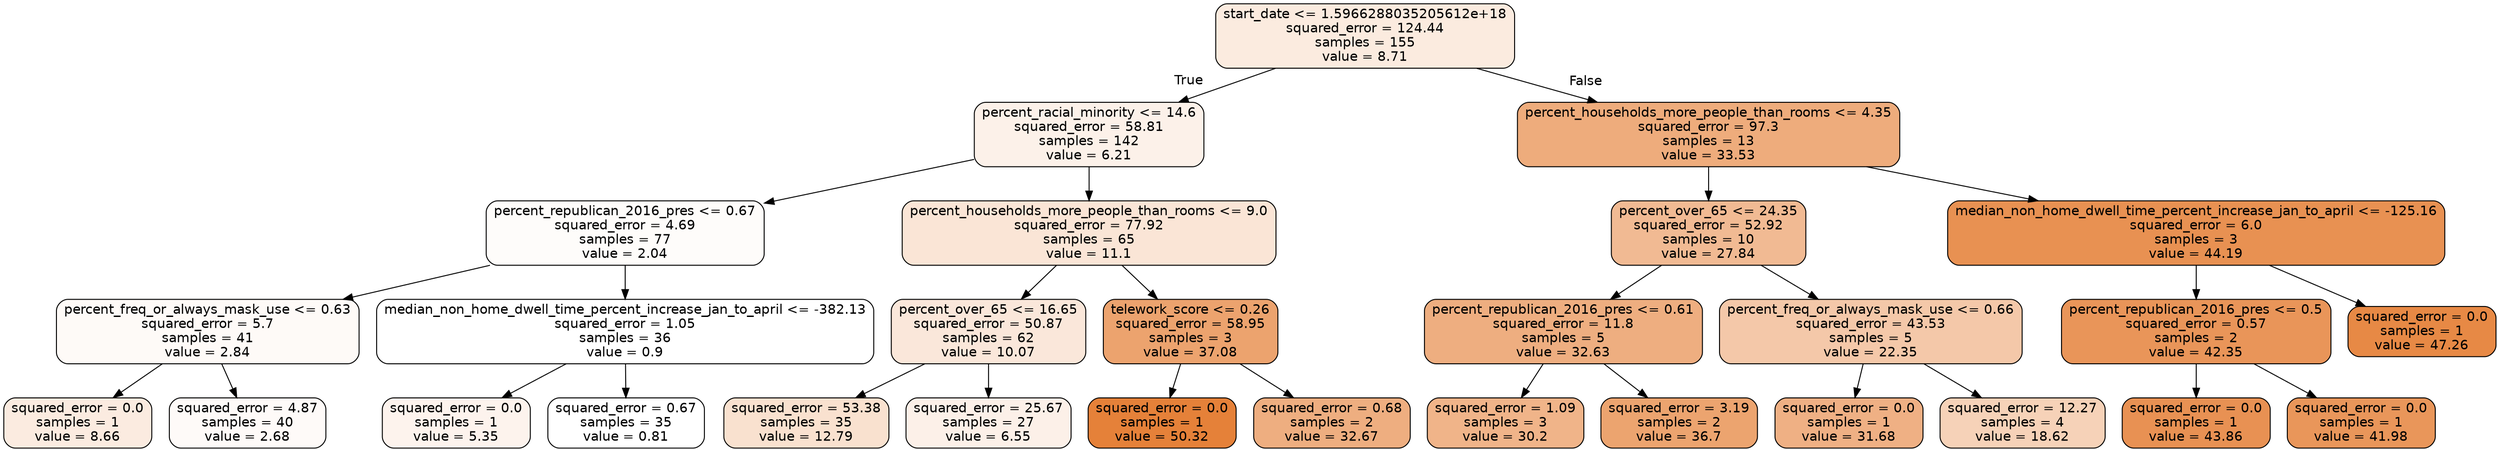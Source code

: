 digraph Tree {
node [shape=box, style="filled, rounded", color="black", fontname="helvetica"] ;
edge [fontname="helvetica"] ;
0 [label="start_date <= 1.5966288035205612e+18\nsquared_error = 124.44\nsamples = 155\nvalue = 8.71", fillcolor="#fbebdf"] ;
1 [label="percent_racial_minority <= 14.6\nsquared_error = 58.81\nsamples = 142\nvalue = 6.21", fillcolor="#fcf1e9"] ;
0 -> 1 [labeldistance=2.5, labelangle=45, headlabel="True"] ;
2 [label="percent_republican_2016_pres <= 0.67\nsquared_error = 4.69\nsamples = 77\nvalue = 2.04", fillcolor="#fefcfa"] ;
1 -> 2 ;
3 [label="percent_freq_or_always_mask_use <= 0.63\nsquared_error = 5.7\nsamples = 41\nvalue = 2.84", fillcolor="#fefaf7"] ;
2 -> 3 ;
4 [label="squared_error = 0.0\nsamples = 1\nvalue = 8.66", fillcolor="#fbebe0"] ;
3 -> 4 ;
5 [label="squared_error = 4.87\nsamples = 40\nvalue = 2.68", fillcolor="#fefaf8"] ;
3 -> 5 ;
6 [label="median_non_home_dwell_time_percent_increase_jan_to_april <= -382.13\nsquared_error = 1.05\nsamples = 36\nvalue = 0.9", fillcolor="#ffffff"] ;
2 -> 6 ;
7 [label="squared_error = 0.0\nsamples = 1\nvalue = 5.35", fillcolor="#fdf3ed"] ;
6 -> 7 ;
8 [label="squared_error = 0.67\nsamples = 35\nvalue = 0.81", fillcolor="#ffffff"] ;
6 -> 8 ;
9 [label="percent_households_more_people_than_rooms <= 9.0\nsquared_error = 77.92\nsamples = 65\nvalue = 11.1", fillcolor="#fae5d6"] ;
1 -> 9 ;
10 [label="percent_over_65 <= 16.65\nsquared_error = 50.87\nsamples = 62\nvalue = 10.07", fillcolor="#fae7da"] ;
9 -> 10 ;
11 [label="squared_error = 53.38\nsamples = 35\nvalue = 12.79", fillcolor="#f9e1cf"] ;
10 -> 11 ;
12 [label="squared_error = 25.67\nsamples = 27\nvalue = 6.55", fillcolor="#fcf0e8"] ;
10 -> 12 ;
13 [label="telework_score <= 0.26\nsquared_error = 58.95\nsamples = 3\nvalue = 37.08", fillcolor="#eca36e"] ;
9 -> 13 ;
14 [label="squared_error = 0.0\nsamples = 1\nvalue = 50.32", fillcolor="#e58139"] ;
13 -> 14 ;
15 [label="squared_error = 0.68\nsamples = 2\nvalue = 32.67", fillcolor="#eeae80"] ;
13 -> 15 ;
16 [label="percent_households_more_people_than_rooms <= 4.35\nsquared_error = 97.3\nsamples = 13\nvalue = 33.53", fillcolor="#eeac7c"] ;
0 -> 16 [labeldistance=2.5, labelangle=-45, headlabel="False"] ;
17 [label="percent_over_65 <= 24.35\nsquared_error = 52.92\nsamples = 10\nvalue = 27.84", fillcolor="#f1ba93"] ;
16 -> 17 ;
18 [label="percent_republican_2016_pres <= 0.61\nsquared_error = 11.8\nsamples = 5\nvalue = 32.63", fillcolor="#eeae80"] ;
17 -> 18 ;
19 [label="squared_error = 1.09\nsamples = 3\nvalue = 30.2", fillcolor="#f0b489"] ;
18 -> 19 ;
20 [label="squared_error = 3.19\nsamples = 2\nvalue = 36.7", fillcolor="#eca46f"] ;
18 -> 20 ;
21 [label="percent_freq_or_always_mask_use <= 0.66\nsquared_error = 43.53\nsamples = 5\nvalue = 22.35", fillcolor="#f4c8a9"] ;
17 -> 21 ;
22 [label="squared_error = 0.0\nsamples = 1\nvalue = 31.68", fillcolor="#efb084"] ;
21 -> 22 ;
23 [label="squared_error = 12.27\nsamples = 4\nvalue = 18.62", fillcolor="#f6d2b8"] ;
21 -> 23 ;
24 [label="median_non_home_dwell_time_percent_increase_jan_to_april <= -125.16\nsquared_error = 6.0\nsamples = 3\nvalue = 44.19", fillcolor="#e89152"] ;
16 -> 24 ;
25 [label="percent_republican_2016_pres <= 0.5\nsquared_error = 0.57\nsamples = 2\nvalue = 42.35", fillcolor="#e99559"] ;
24 -> 25 ;
26 [label="squared_error = 0.0\nsamples = 1\nvalue = 43.86", fillcolor="#e89153"] ;
25 -> 26 ;
27 [label="squared_error = 0.0\nsamples = 1\nvalue = 41.98", fillcolor="#e9965a"] ;
25 -> 27 ;
28 [label="squared_error = 0.0\nsamples = 1\nvalue = 47.26", fillcolor="#e78945"] ;
24 -> 28 ;
}